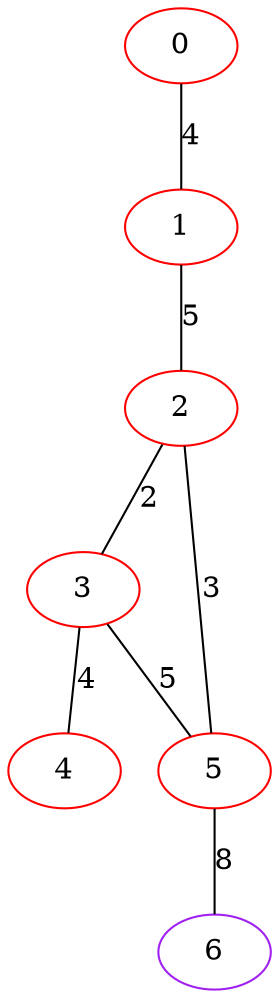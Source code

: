 graph "" {
0 [color=red, weight=1];
1 [color=red, weight=1];
2 [color=red, weight=1];
3 [color=red, weight=1];
4 [color=red, weight=1];
5 [color=red, weight=1];
6 [color=purple, weight=4];
0 -- 1  [key=0, label=4];
1 -- 2  [key=0, label=5];
2 -- 3  [key=0, label=2];
2 -- 5  [key=0, label=3];
3 -- 4  [key=0, label=4];
3 -- 5  [key=0, label=5];
5 -- 6  [key=0, label=8];
}
